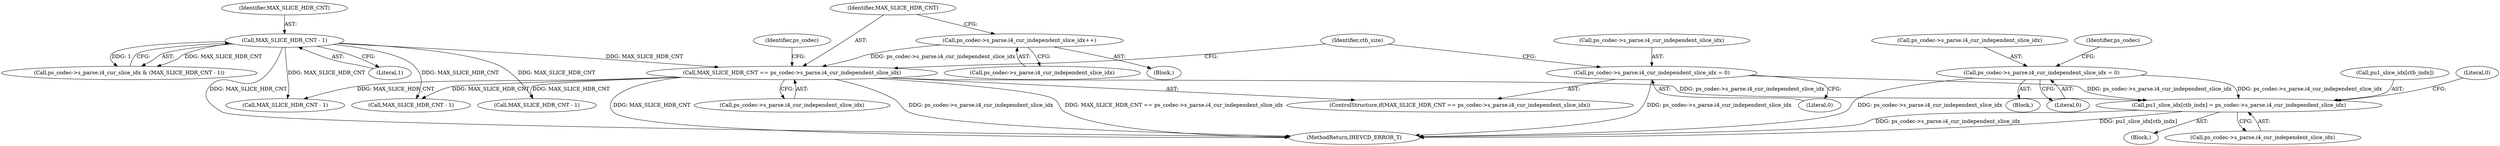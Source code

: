 digraph "0_Android_2b9fb0c2074d370a254b35e2489de2d94943578d@array" {
"1001769" [label="(Call,pu1_slice_idx[ctb_indx] = ps_codec->s_parse.i4_cur_independent_slice_idx)"];
"1000285" [label="(Call,ps_codec->s_parse.i4_cur_independent_slice_idx = 0)"];
"1000278" [label="(Call,MAX_SLICE_HDR_CNT == ps_codec->s_parse.i4_cur_independent_slice_idx)"];
"1000243" [label="(Call,MAX_SLICE_HDR_CNT - 1)"];
"1000271" [label="(Call,ps_codec->s_parse.i4_cur_independent_slice_idx++)"];
"1000533" [label="(Call,ps_codec->s_parse.i4_cur_independent_slice_idx = 0)"];
"1000244" [label="(Identifier,MAX_SLICE_HDR_CNT)"];
"1000272" [label="(Call,ps_codec->s_parse.i4_cur_independent_slice_idx)"];
"1000534" [label="(Call,ps_codec->s_parse.i4_cur_independent_slice_idx)"];
"1004484" [label="(Call,MAX_SLICE_HDR_CNT - 1)"];
"1000237" [label="(Call,ps_codec->s_parse.i4_cur_slice_idx & (MAX_SLICE_HDR_CNT - 1))"];
"1000667" [label="(Call,MAX_SLICE_HDR_CNT - 1)"];
"1000539" [label="(Literal,0)"];
"1000270" [label="(Block,)"];
"1000280" [label="(Call,ps_codec->s_parse.i4_cur_independent_slice_idx)"];
"1000271" [label="(Call,ps_codec->s_parse.i4_cur_independent_slice_idx++)"];
"1001770" [label="(Call,pu1_slice_idx[ctb_indx])"];
"1001773" [label="(Call,ps_codec->s_parse.i4_cur_independent_slice_idx)"];
"1001780" [label="(Literal,0)"];
"1004845" [label="(MethodReturn,IHEVCD_ERROR_T)"];
"1001769" [label="(Call,pu1_slice_idx[ctb_indx] = ps_codec->s_parse.i4_cur_independent_slice_idx)"];
"1000285" [label="(Call,ps_codec->s_parse.i4_cur_independent_slice_idx = 0)"];
"1000288" [label="(Identifier,ps_codec)"];
"1000286" [label="(Call,ps_codec->s_parse.i4_cur_independent_slice_idx)"];
"1000278" [label="(Call,MAX_SLICE_HDR_CNT == ps_codec->s_parse.i4_cur_independent_slice_idx)"];
"1000277" [label="(ControlStructure,if(MAX_SLICE_HDR_CNT == ps_codec->s_parse.i4_cur_independent_slice_idx))"];
"1000279" [label="(Identifier,MAX_SLICE_HDR_CNT)"];
"1000543" [label="(Identifier,ps_codec)"];
"1000245" [label="(Literal,1)"];
"1000243" [label="(Call,MAX_SLICE_HDR_CNT - 1)"];
"1001760" [label="(Block,)"];
"1000291" [label="(Literal,0)"];
"1000503" [label="(Block,)"];
"1000594" [label="(Call,MAX_SLICE_HDR_CNT - 1)"];
"1000533" [label="(Call,ps_codec->s_parse.i4_cur_independent_slice_idx = 0)"];
"1000293" [label="(Identifier,ctb_size)"];
"1001769" -> "1001760"  [label="AST: "];
"1001769" -> "1001773"  [label="CFG: "];
"1001770" -> "1001769"  [label="AST: "];
"1001773" -> "1001769"  [label="AST: "];
"1001780" -> "1001769"  [label="CFG: "];
"1001769" -> "1004845"  [label="DDG: pu1_slice_idx[ctb_indx]"];
"1001769" -> "1004845"  [label="DDG: ps_codec->s_parse.i4_cur_independent_slice_idx"];
"1000285" -> "1001769"  [label="DDG: ps_codec->s_parse.i4_cur_independent_slice_idx"];
"1000278" -> "1001769"  [label="DDG: ps_codec->s_parse.i4_cur_independent_slice_idx"];
"1000533" -> "1001769"  [label="DDG: ps_codec->s_parse.i4_cur_independent_slice_idx"];
"1000285" -> "1000277"  [label="AST: "];
"1000285" -> "1000291"  [label="CFG: "];
"1000286" -> "1000285"  [label="AST: "];
"1000291" -> "1000285"  [label="AST: "];
"1000293" -> "1000285"  [label="CFG: "];
"1000285" -> "1004845"  [label="DDG: ps_codec->s_parse.i4_cur_independent_slice_idx"];
"1000278" -> "1000277"  [label="AST: "];
"1000278" -> "1000280"  [label="CFG: "];
"1000279" -> "1000278"  [label="AST: "];
"1000280" -> "1000278"  [label="AST: "];
"1000288" -> "1000278"  [label="CFG: "];
"1000293" -> "1000278"  [label="CFG: "];
"1000278" -> "1004845"  [label="DDG: ps_codec->s_parse.i4_cur_independent_slice_idx"];
"1000278" -> "1004845"  [label="DDG: MAX_SLICE_HDR_CNT == ps_codec->s_parse.i4_cur_independent_slice_idx"];
"1000278" -> "1004845"  [label="DDG: MAX_SLICE_HDR_CNT"];
"1000243" -> "1000278"  [label="DDG: MAX_SLICE_HDR_CNT"];
"1000271" -> "1000278"  [label="DDG: ps_codec->s_parse.i4_cur_independent_slice_idx"];
"1000278" -> "1000594"  [label="DDG: MAX_SLICE_HDR_CNT"];
"1000278" -> "1000667"  [label="DDG: MAX_SLICE_HDR_CNT"];
"1000278" -> "1004484"  [label="DDG: MAX_SLICE_HDR_CNT"];
"1000243" -> "1000237"  [label="AST: "];
"1000243" -> "1000245"  [label="CFG: "];
"1000244" -> "1000243"  [label="AST: "];
"1000245" -> "1000243"  [label="AST: "];
"1000237" -> "1000243"  [label="CFG: "];
"1000243" -> "1004845"  [label="DDG: MAX_SLICE_HDR_CNT"];
"1000243" -> "1000237"  [label="DDG: MAX_SLICE_HDR_CNT"];
"1000243" -> "1000237"  [label="DDG: 1"];
"1000243" -> "1000594"  [label="DDG: MAX_SLICE_HDR_CNT"];
"1000243" -> "1000667"  [label="DDG: MAX_SLICE_HDR_CNT"];
"1000243" -> "1004484"  [label="DDG: MAX_SLICE_HDR_CNT"];
"1000271" -> "1000270"  [label="AST: "];
"1000271" -> "1000272"  [label="CFG: "];
"1000272" -> "1000271"  [label="AST: "];
"1000279" -> "1000271"  [label="CFG: "];
"1000533" -> "1000503"  [label="AST: "];
"1000533" -> "1000539"  [label="CFG: "];
"1000534" -> "1000533"  [label="AST: "];
"1000539" -> "1000533"  [label="AST: "];
"1000543" -> "1000533"  [label="CFG: "];
"1000533" -> "1004845"  [label="DDG: ps_codec->s_parse.i4_cur_independent_slice_idx"];
}

